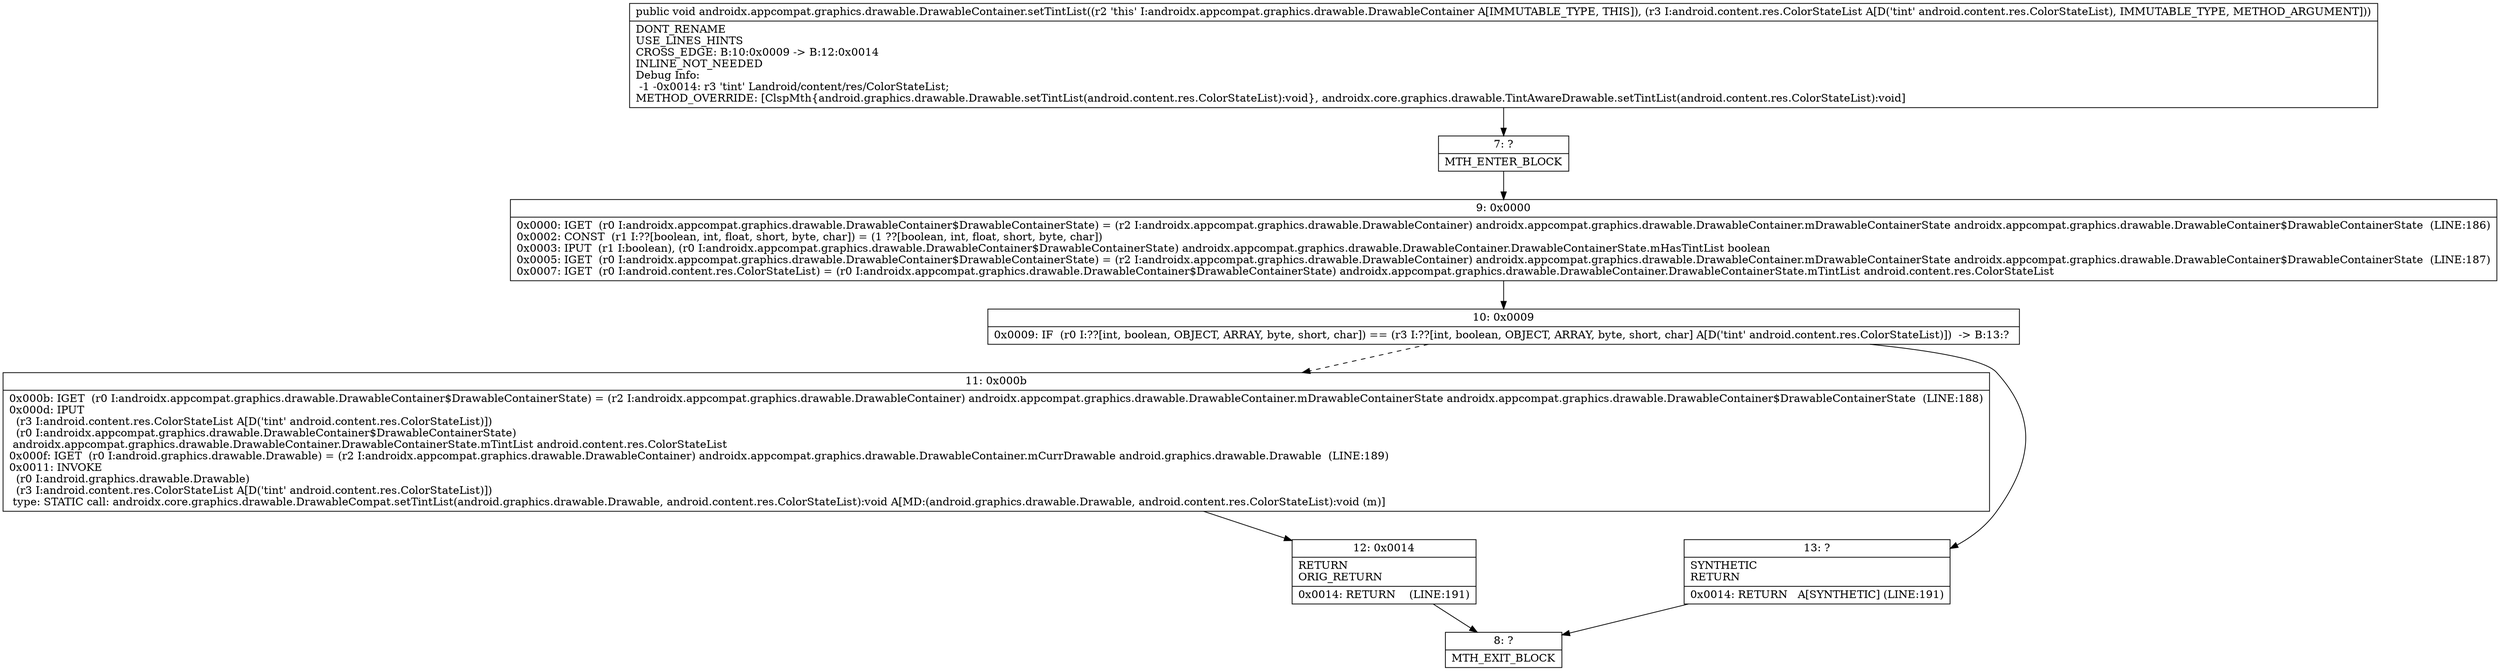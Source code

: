 digraph "CFG forandroidx.appcompat.graphics.drawable.DrawableContainer.setTintList(Landroid\/content\/res\/ColorStateList;)V" {
Node_7 [shape=record,label="{7\:\ ?|MTH_ENTER_BLOCK\l}"];
Node_9 [shape=record,label="{9\:\ 0x0000|0x0000: IGET  (r0 I:androidx.appcompat.graphics.drawable.DrawableContainer$DrawableContainerState) = (r2 I:androidx.appcompat.graphics.drawable.DrawableContainer) androidx.appcompat.graphics.drawable.DrawableContainer.mDrawableContainerState androidx.appcompat.graphics.drawable.DrawableContainer$DrawableContainerState  (LINE:186)\l0x0002: CONST  (r1 I:??[boolean, int, float, short, byte, char]) = (1 ??[boolean, int, float, short, byte, char]) \l0x0003: IPUT  (r1 I:boolean), (r0 I:androidx.appcompat.graphics.drawable.DrawableContainer$DrawableContainerState) androidx.appcompat.graphics.drawable.DrawableContainer.DrawableContainerState.mHasTintList boolean \l0x0005: IGET  (r0 I:androidx.appcompat.graphics.drawable.DrawableContainer$DrawableContainerState) = (r2 I:androidx.appcompat.graphics.drawable.DrawableContainer) androidx.appcompat.graphics.drawable.DrawableContainer.mDrawableContainerState androidx.appcompat.graphics.drawable.DrawableContainer$DrawableContainerState  (LINE:187)\l0x0007: IGET  (r0 I:android.content.res.ColorStateList) = (r0 I:androidx.appcompat.graphics.drawable.DrawableContainer$DrawableContainerState) androidx.appcompat.graphics.drawable.DrawableContainer.DrawableContainerState.mTintList android.content.res.ColorStateList \l}"];
Node_10 [shape=record,label="{10\:\ 0x0009|0x0009: IF  (r0 I:??[int, boolean, OBJECT, ARRAY, byte, short, char]) == (r3 I:??[int, boolean, OBJECT, ARRAY, byte, short, char] A[D('tint' android.content.res.ColorStateList)])  \-\> B:13:? \l}"];
Node_11 [shape=record,label="{11\:\ 0x000b|0x000b: IGET  (r0 I:androidx.appcompat.graphics.drawable.DrawableContainer$DrawableContainerState) = (r2 I:androidx.appcompat.graphics.drawable.DrawableContainer) androidx.appcompat.graphics.drawable.DrawableContainer.mDrawableContainerState androidx.appcompat.graphics.drawable.DrawableContainer$DrawableContainerState  (LINE:188)\l0x000d: IPUT  \l  (r3 I:android.content.res.ColorStateList A[D('tint' android.content.res.ColorStateList)])\l  (r0 I:androidx.appcompat.graphics.drawable.DrawableContainer$DrawableContainerState)\l androidx.appcompat.graphics.drawable.DrawableContainer.DrawableContainerState.mTintList android.content.res.ColorStateList \l0x000f: IGET  (r0 I:android.graphics.drawable.Drawable) = (r2 I:androidx.appcompat.graphics.drawable.DrawableContainer) androidx.appcompat.graphics.drawable.DrawableContainer.mCurrDrawable android.graphics.drawable.Drawable  (LINE:189)\l0x0011: INVOKE  \l  (r0 I:android.graphics.drawable.Drawable)\l  (r3 I:android.content.res.ColorStateList A[D('tint' android.content.res.ColorStateList)])\l type: STATIC call: androidx.core.graphics.drawable.DrawableCompat.setTintList(android.graphics.drawable.Drawable, android.content.res.ColorStateList):void A[MD:(android.graphics.drawable.Drawable, android.content.res.ColorStateList):void (m)]\l}"];
Node_12 [shape=record,label="{12\:\ 0x0014|RETURN\lORIG_RETURN\l|0x0014: RETURN    (LINE:191)\l}"];
Node_8 [shape=record,label="{8\:\ ?|MTH_EXIT_BLOCK\l}"];
Node_13 [shape=record,label="{13\:\ ?|SYNTHETIC\lRETURN\l|0x0014: RETURN   A[SYNTHETIC] (LINE:191)\l}"];
MethodNode[shape=record,label="{public void androidx.appcompat.graphics.drawable.DrawableContainer.setTintList((r2 'this' I:androidx.appcompat.graphics.drawable.DrawableContainer A[IMMUTABLE_TYPE, THIS]), (r3 I:android.content.res.ColorStateList A[D('tint' android.content.res.ColorStateList), IMMUTABLE_TYPE, METHOD_ARGUMENT]))  | DONT_RENAME\lUSE_LINES_HINTS\lCROSS_EDGE: B:10:0x0009 \-\> B:12:0x0014\lINLINE_NOT_NEEDED\lDebug Info:\l  \-1 \-0x0014: r3 'tint' Landroid\/content\/res\/ColorStateList;\lMETHOD_OVERRIDE: [ClspMth\{android.graphics.drawable.Drawable.setTintList(android.content.res.ColorStateList):void\}, androidx.core.graphics.drawable.TintAwareDrawable.setTintList(android.content.res.ColorStateList):void]\l}"];
MethodNode -> Node_7;Node_7 -> Node_9;
Node_9 -> Node_10;
Node_10 -> Node_11[style=dashed];
Node_10 -> Node_13;
Node_11 -> Node_12;
Node_12 -> Node_8;
Node_13 -> Node_8;
}

